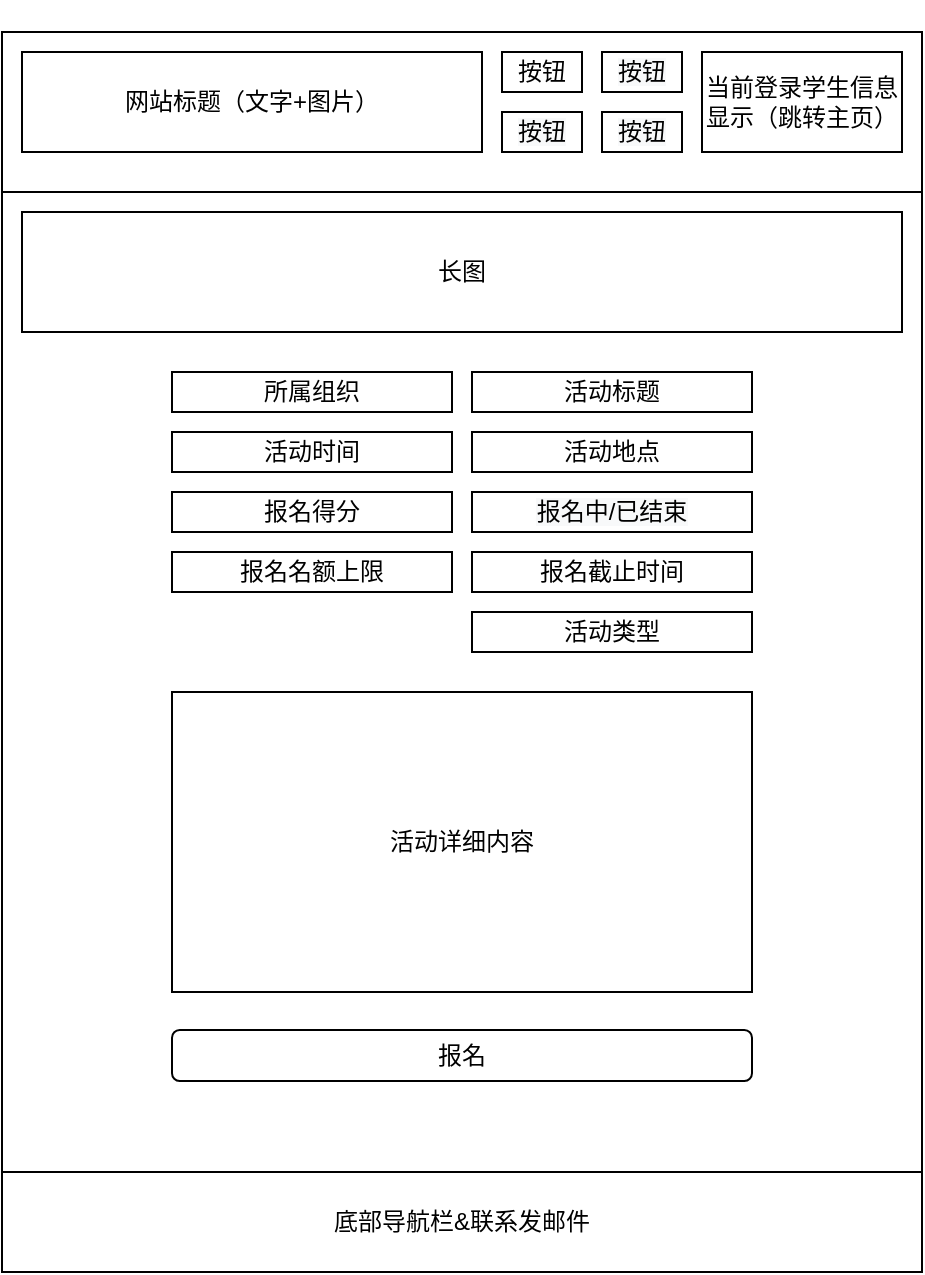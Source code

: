 <mxfile version="13.5.1" type="device"><diagram id="lIO5LTM7eZPaQRJZY7qq" name="Page-1"><mxGraphModel dx="1264" dy="601" grid="1" gridSize="10" guides="1" tooltips="1" connect="1" arrows="1" fold="1" page="1" pageScale="1" pageWidth="827" pageHeight="1169" math="0" shadow="0"><root><mxCell id="0"/><mxCell id="1" parent="0"/><mxCell id="_pJhmvkSa_Gs6LftZB0_-2" value="" style="rounded=0;whiteSpace=wrap;html=1;" parent="1" vertex="1"><mxGeometry x="180" y="30" width="460" height="620" as="geometry"/></mxCell><mxCell id="n9VIl0Bt8xTa1ZwPOJq0-2" value="长图" style="rounded=0;whiteSpace=wrap;html=1;" parent="1" vertex="1"><mxGeometry x="190" y="120" width="440" height="60" as="geometry"/></mxCell><mxCell id="n9VIl0Bt8xTa1ZwPOJq0-23" value="底部导航栏&amp;amp;联系发邮件" style="rounded=0;whiteSpace=wrap;html=1;" parent="1" vertex="1"><mxGeometry x="180" y="600" width="460" height="50" as="geometry"/></mxCell><mxCell id="ms1DL1cAqzHiM8Jy2DLP-1" value="" style="rounded=0;whiteSpace=wrap;html=1;" parent="1" vertex="1"><mxGeometry x="180" y="30" width="460" height="80" as="geometry"/></mxCell><mxCell id="_pJhmvkSa_Gs6LftZB0_-3" value="网站标题（文字+图片）" style="rounded=0;whiteSpace=wrap;html=1;" parent="1" vertex="1"><mxGeometry x="190" y="40" width="230" height="50" as="geometry"/></mxCell><mxCell id="_pJhmvkSa_Gs6LftZB0_-6" value="当前登录学生信息显示（跳转主页）" style="rounded=0;whiteSpace=wrap;html=1;" parent="1" vertex="1"><mxGeometry x="530" y="40" width="100" height="50" as="geometry"/></mxCell><mxCell id="_pJhmvkSa_Gs6LftZB0_-17" value="按钮" style="rounded=0;whiteSpace=wrap;html=1;" parent="1" vertex="1"><mxGeometry x="430" y="40" width="40" height="20" as="geometry"/></mxCell><mxCell id="_pJhmvkSa_Gs6LftZB0_-18" value="&#10;&#10;&lt;span style=&quot;color: rgb(0, 0, 0); font-family: helvetica; font-size: 12px; font-style: normal; font-weight: 400; letter-spacing: normal; text-align: center; text-indent: 0px; text-transform: none; word-spacing: 0px; background-color: rgb(248, 249, 250); display: inline; float: none;&quot;&gt;按钮&lt;/span&gt;&#10;&#10;" style="rounded=0;whiteSpace=wrap;html=1;" parent="1" vertex="1"><mxGeometry x="480" y="40" width="40" height="20" as="geometry"/></mxCell><mxCell id="_pJhmvkSa_Gs6LftZB0_-19" value="&#10;&#10;&lt;span style=&quot;color: rgb(0, 0, 0); font-family: helvetica; font-size: 12px; font-style: normal; font-weight: 400; letter-spacing: normal; text-align: center; text-indent: 0px; text-transform: none; word-spacing: 0px; background-color: rgb(248, 249, 250); display: inline; float: none;&quot;&gt;按钮&lt;/span&gt;&#10;&#10;" style="rounded=0;whiteSpace=wrap;html=1;" parent="1" vertex="1"><mxGeometry x="430" y="70" width="40" height="20" as="geometry"/></mxCell><mxCell id="_pJhmvkSa_Gs6LftZB0_-20" value="&#10;&#10;&lt;span style=&quot;color: rgb(0, 0, 0); font-family: helvetica; font-size: 12px; font-style: normal; font-weight: 400; letter-spacing: normal; text-align: center; text-indent: 0px; text-transform: none; word-spacing: 0px; background-color: rgb(248, 249, 250); display: inline; float: none;&quot;&gt;按钮&lt;/span&gt;&#10;&#10;" style="rounded=0;whiteSpace=wrap;html=1;" parent="1" vertex="1"><mxGeometry x="480" y="70" width="40" height="20" as="geometry"/></mxCell><mxCell id="E1Oz6c-obL7PvrVoYgap-7" value="活动详细内容" style="rounded=0;whiteSpace=wrap;html=1;" parent="1" vertex="1"><mxGeometry x="265" y="360" width="290" height="150" as="geometry"/></mxCell><mxCell id="E1Oz6c-obL7PvrVoYgap-12" value="报名" style="rounded=1;whiteSpace=wrap;html=1;" parent="1" vertex="1"><mxGeometry x="265" y="529" width="290" height="25.5" as="geometry"/></mxCell><mxCell id="W0cILbXQ0E39oUGXQ5x_-1" value="所属组织" style="rounded=0;whiteSpace=wrap;html=1;" parent="1" vertex="1"><mxGeometry x="265" y="200" width="140" height="20" as="geometry"/></mxCell><mxCell id="W0cILbXQ0E39oUGXQ5x_-2" value="活动标题" style="rounded=0;whiteSpace=wrap;html=1;" parent="1" vertex="1"><mxGeometry x="415" y="200" width="140" height="20" as="geometry"/></mxCell><mxCell id="W0cILbXQ0E39oUGXQ5x_-3" value="活动时间" style="rounded=0;whiteSpace=wrap;html=1;" parent="1" vertex="1"><mxGeometry x="265" y="230" width="140" height="20" as="geometry"/></mxCell><mxCell id="W0cILbXQ0E39oUGXQ5x_-4" value="活动地点" style="rounded=0;whiteSpace=wrap;html=1;" parent="1" vertex="1"><mxGeometry x="415" y="230" width="140" height="20" as="geometry"/></mxCell><mxCell id="W0cILbXQ0E39oUGXQ5x_-5" value="报名得分" style="rounded=0;whiteSpace=wrap;html=1;" parent="1" vertex="1"><mxGeometry x="265" y="260" width="140" height="20" as="geometry"/></mxCell><mxCell id="W0cILbXQ0E39oUGXQ5x_-7" value="报名名额上限" style="rounded=0;whiteSpace=wrap;html=1;" parent="1" vertex="1"><mxGeometry x="265" y="290" width="140" height="20" as="geometry"/></mxCell><mxCell id="W0cILbXQ0E39oUGXQ5x_-8" value="报名截止时间" style="rounded=0;whiteSpace=wrap;html=1;" parent="1" vertex="1"><mxGeometry x="415" y="290" width="140" height="20" as="geometry"/></mxCell><mxCell id="W0cILbXQ0E39oUGXQ5x_-9" value="&#10;&#10;&lt;span style=&quot;color: rgb(0, 0, 0); font-family: helvetica; font-size: 12px; font-style: normal; font-weight: 400; letter-spacing: normal; text-align: center; text-indent: 0px; text-transform: none; word-spacing: 0px; background-color: rgb(248, 249, 250); display: inline; float: none;&quot;&gt;报名中/已结束&lt;/span&gt;&#10;&#10;" style="rounded=0;whiteSpace=wrap;html=1;" parent="1" vertex="1"><mxGeometry x="415" y="260" width="140" height="20" as="geometry"/></mxCell><mxCell id="W0cILbXQ0E39oUGXQ5x_-10" value="活动类型" style="rounded=0;whiteSpace=wrap;html=1;" parent="1" vertex="1"><mxGeometry x="415" y="320" width="140" height="20" as="geometry"/></mxCell></root></mxGraphModel></diagram></mxfile>